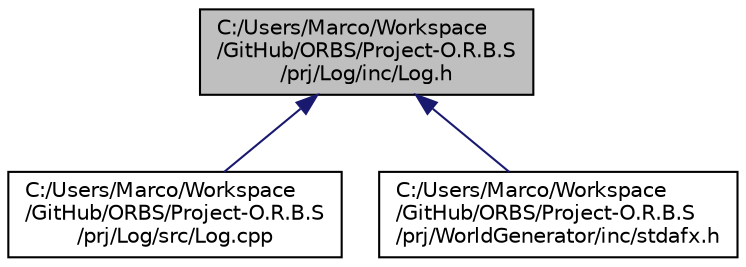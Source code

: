 digraph "C:/Users/Marco/Workspace/GitHub/ORBS/Project-O.R.B.S/prj/Log/inc/Log.h"
{
  edge [fontname="Helvetica",fontsize="10",labelfontname="Helvetica",labelfontsize="10"];
  node [fontname="Helvetica",fontsize="10",shape=record];
  Node1 [label="C:/Users/Marco/Workspace\l/GitHub/ORBS/Project-O.R.B.S\l/prj/Log/inc/Log.h",height=0.2,width=0.4,color="black", fillcolor="grey75", style="filled" fontcolor="black"];
  Node1 -> Node2 [dir="back",color="midnightblue",fontsize="10",style="solid"];
  Node2 [label="C:/Users/Marco/Workspace\l/GitHub/ORBS/Project-O.R.B.S\l/prj/Log/src/Log.cpp",height=0.2,width=0.4,color="black", fillcolor="white", style="filled",URL="$_log_8cpp.html",tooltip="This file contains the function defenitions of class Log. "];
  Node1 -> Node3 [dir="back",color="midnightblue",fontsize="10",style="solid"];
  Node3 [label="C:/Users/Marco/Workspace\l/GitHub/ORBS/Project-O.R.B.S\l/prj/WorldGenerator/inc/stdafx.h",height=0.2,width=0.4,color="black", fillcolor="white", style="filled",URL="$_world_generator_2inc_2stdafx_8h_source.html"];
}
